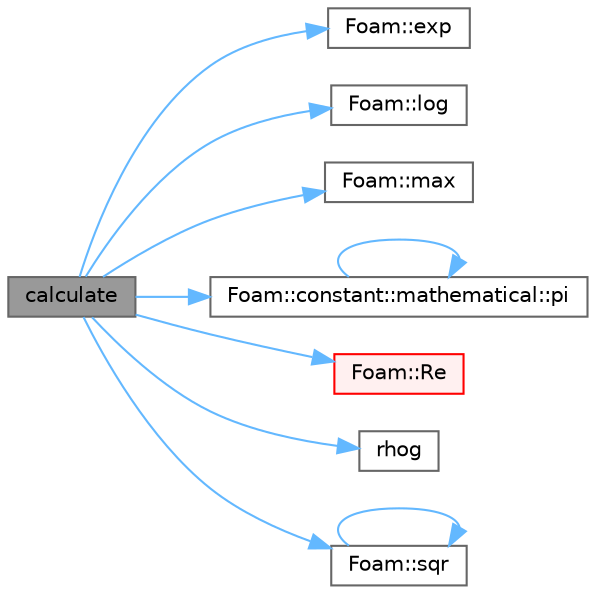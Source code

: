 digraph "calculate"
{
 // LATEX_PDF_SIZE
  bgcolor="transparent";
  edge [fontname=Helvetica,fontsize=10,labelfontname=Helvetica,labelfontsize=10];
  node [fontname=Helvetica,fontsize=10,shape=box,height=0.2,width=0.4];
  rankdir="LR";
  Node1 [id="Node000001",label="calculate",height=0.2,width=0.4,color="gray40", fillcolor="grey60", style="filled", fontcolor="black",tooltip=" "];
  Node1 -> Node2 [id="edge1_Node000001_Node000002",color="steelblue1",style="solid",tooltip=" "];
  Node2 [id="Node000002",label="Foam::exp",height=0.2,width=0.4,color="grey40", fillcolor="white", style="filled",URL="$namespaceFoam.html#a12bca6c677fcf0977532179c3cb9bb89",tooltip=" "];
  Node1 -> Node3 [id="edge2_Node000001_Node000003",color="steelblue1",style="solid",tooltip=" "];
  Node3 [id="Node000003",label="Foam::log",height=0.2,width=0.4,color="grey40", fillcolor="white", style="filled",URL="$namespaceFoam.html#a6e89590da9859ad497977e08f110d4b5",tooltip=" "];
  Node1 -> Node4 [id="edge3_Node000001_Node000004",color="steelblue1",style="solid",tooltip=" "];
  Node4 [id="Node000004",label="Foam::max",height=0.2,width=0.4,color="grey40", fillcolor="white", style="filled",URL="$namespaceFoam.html#a0e0c00c14acbabe88eec56a8b0fa2806",tooltip=" "];
  Node1 -> Node5 [id="edge4_Node000001_Node000005",color="steelblue1",style="solid",tooltip=" "];
  Node5 [id="Node000005",label="Foam::constant::mathematical::pi",height=0.2,width=0.4,color="grey40", fillcolor="white", style="filled",URL="$namespaceFoam_1_1constant_1_1mathematical.html#a95223b90d8ac5b3aff071c687367f8f5",tooltip=" "];
  Node5 -> Node5 [id="edge5_Node000005_Node000005",color="steelblue1",style="solid",tooltip=" "];
  Node1 -> Node6 [id="edge6_Node000001_Node000006",color="steelblue1",style="solid",tooltip=" "];
  Node6 [id="Node000006",label="Foam::Re",height=0.2,width=0.4,color="red", fillcolor="#FFF0F0", style="filled",URL="$namespaceFoam.html#aba66084a6e7a4db11e6f363288e9108f",tooltip=" "];
  Node1 -> Node11 [id="edge7_Node000001_Node000011",color="steelblue1",style="solid",tooltip=" "];
  Node11 [id="Node000011",label="rhog",height=0.2,width=0.4,color="grey40", fillcolor="white", style="filled",URL="$solvers_2finiteArea_2liquidFilmFoam_2readTransportProperties_8H.html#a04a6f3c68f78e1b8867e6b6d371d8e23",tooltip=" "];
  Node1 -> Node12 [id="edge8_Node000001_Node000012",color="steelblue1",style="solid",tooltip=" "];
  Node12 [id="Node000012",label="Foam::sqr",height=0.2,width=0.4,color="grey40", fillcolor="white", style="filled",URL="$namespaceFoam.html#a277dc11c581d53826ab5090b08f3b17b",tooltip=" "];
  Node12 -> Node12 [id="edge9_Node000012_Node000012",color="steelblue1",style="solid",tooltip=" "];
}
